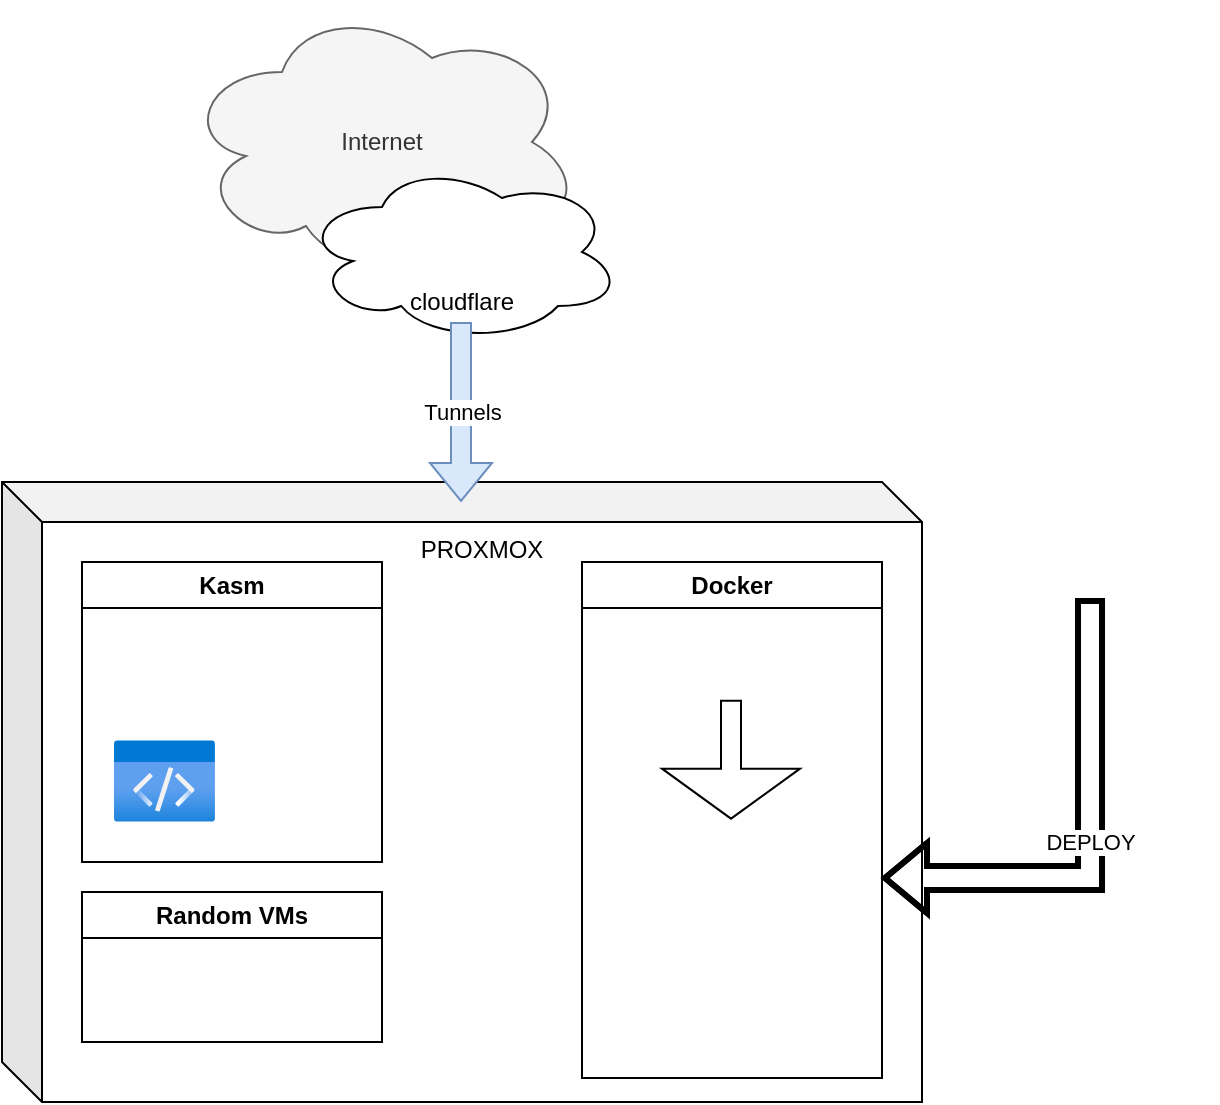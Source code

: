 <mxfile version="20.7.4" type="github">
  <diagram id="JLR_Yey9GiF7x5AprpwH" name="Sida-1">
    <mxGraphModel dx="954" dy="1617" grid="1" gridSize="10" guides="1" tooltips="1" connect="1" arrows="1" fold="1" page="1" pageScale="1" pageWidth="827" pageHeight="1169" math="0" shadow="0">
      <root>
        <mxCell id="0" />
        <mxCell id="1" parent="0" />
        <mxCell id="jTgAPqtQga1EYfZvtNZl-4" value="PROXMOX" style="shape=cube;whiteSpace=wrap;html=1;boundedLbl=1;backgroundOutline=1;darkOpacity=0.05;darkOpacity2=0.1;verticalAlign=top;" vertex="1" parent="1">
          <mxGeometry x="210" y="230" width="460" height="310" as="geometry" />
        </mxCell>
        <mxCell id="jTgAPqtQga1EYfZvtNZl-1" value="Internet" style="ellipse;shape=cloud;whiteSpace=wrap;html=1;fillColor=#f5f5f5;fontColor=#333333;strokeColor=#666666;" vertex="1" parent="1">
          <mxGeometry x="300" y="-10" width="200" height="140" as="geometry" />
        </mxCell>
        <mxCell id="jTgAPqtQga1EYfZvtNZl-2" value="cloudflare" style="ellipse;shape=cloud;whiteSpace=wrap;html=1;verticalAlign=bottom;spacingBottom=11;" vertex="1" parent="1">
          <mxGeometry x="360" y="70" width="160" height="90" as="geometry" />
        </mxCell>
        <mxCell id="jTgAPqtQga1EYfZvtNZl-3" value="Tunnels" style="shape=flexArrow;endArrow=classic;html=1;rounded=0;fillColor=#dae8fc;strokeColor=#6c8ebf;" edge="1" parent="1">
          <mxGeometry width="50" height="50" relative="1" as="geometry">
            <mxPoint x="439.5" y="150" as="sourcePoint" />
            <mxPoint x="439.5" y="240" as="targetPoint" />
          </mxGeometry>
        </mxCell>
        <mxCell id="jTgAPqtQga1EYfZvtNZl-6" value="Kasm" style="swimlane;whiteSpace=wrap;html=1;" vertex="1" parent="1">
          <mxGeometry x="250" y="270" width="150" height="150" as="geometry" />
        </mxCell>
        <mxCell id="jTgAPqtQga1EYfZvtNZl-7" value="" style="shape=image;html=1;verticalAlign=top;verticalLabelPosition=bottom;labelBackgroundColor=#ffffff;imageAspect=0;aspect=fixed;image=https://cdn1.iconfinder.com/data/icons/operating-system-flat-1/30/ubuntu-128.png" vertex="1" parent="jTgAPqtQga1EYfZvtNZl-6">
          <mxGeometry x="-16" y="-14" width="49" height="49" as="geometry" />
        </mxCell>
        <mxCell id="jTgAPqtQga1EYfZvtNZl-13" value="" style="shape=image;html=1;verticalAlign=top;verticalLabelPosition=bottom;labelBackgroundColor=#ffffff;imageAspect=0;aspect=fixed;image=https://cdn2.iconfinder.com/data/icons/social-media-and-payment/64/-36-128.png" vertex="1" parent="jTgAPqtQga1EYfZvtNZl-6">
          <mxGeometry x="80" y="30" width="55" height="55" as="geometry" />
        </mxCell>
        <mxCell id="jTgAPqtQga1EYfZvtNZl-14" value="" style="aspect=fixed;html=1;points=[];align=center;image;fontSize=12;image=img/lib/azure2/general/Code.svg;" vertex="1" parent="jTgAPqtQga1EYfZvtNZl-6">
          <mxGeometry x="16" y="89" width="50.46" height="41" as="geometry" />
        </mxCell>
        <mxCell id="jTgAPqtQga1EYfZvtNZl-15" value="" style="shape=image;html=1;verticalAlign=top;verticalLabelPosition=bottom;labelBackgroundColor=#ffffff;imageAspect=0;aspect=fixed;image=https://cdn0.iconfinder.com/data/icons/kameleon-free-pack/110/Hacker-128.png" vertex="1" parent="jTgAPqtQga1EYfZvtNZl-6">
          <mxGeometry x="73.5" y="75" width="68" height="68" as="geometry" />
        </mxCell>
        <mxCell id="jTgAPqtQga1EYfZvtNZl-12" value="" style="shape=image;verticalLabelPosition=bottom;labelBackgroundColor=default;verticalAlign=top;aspect=fixed;imageAspect=0;image=https://learnkali.org/wp-content/uploads/2021/06/Logo.png;" vertex="1" parent="1">
          <mxGeometry x="270" y="300" width="50" height="50" as="geometry" />
        </mxCell>
        <mxCell id="jTgAPqtQga1EYfZvtNZl-16" value="Docker" style="swimlane;whiteSpace=wrap;html=1;" vertex="1" parent="1">
          <mxGeometry x="500" y="270" width="150" height="258" as="geometry" />
        </mxCell>
        <mxCell id="jTgAPqtQga1EYfZvtNZl-17" value="" style="shape=image;html=1;verticalAlign=top;verticalLabelPosition=bottom;labelBackgroundColor=#ffffff;imageAspect=0;aspect=fixed;image=https://cdn1.iconfinder.com/data/icons/operating-system-flat-1/30/ubuntu-128.png" vertex="1" parent="jTgAPqtQga1EYfZvtNZl-16">
          <mxGeometry x="-16" y="-14" width="49" height="49" as="geometry" />
        </mxCell>
        <mxCell id="jTgAPqtQga1EYfZvtNZl-25" value="" style="shape=image;html=1;verticalAlign=top;verticalLabelPosition=bottom;labelBackgroundColor=#ffffff;imageAspect=0;aspect=fixed;image=https://cdn0.iconfinder.com/data/icons/social-media-2127/48/social_media_social_media_logo_docker-128.png" vertex="1" parent="jTgAPqtQga1EYfZvtNZl-16">
          <mxGeometry y="110" width="79" height="79" as="geometry" />
        </mxCell>
        <mxCell id="jTgAPqtQga1EYfZvtNZl-22" value="" style="shape=image;verticalLabelPosition=bottom;labelBackgroundColor=default;verticalAlign=top;aspect=fixed;imageAspect=0;image=https://www.blumira.com/wp-content/uploads/2020/09/NGINX-logo-rgb-large.png;" vertex="1" parent="1">
          <mxGeometry x="520" y="300" width="115.41" height="38.84" as="geometry" />
        </mxCell>
        <mxCell id="jTgAPqtQga1EYfZvtNZl-24" value="" style="shape=flexArrow;endArrow=classic;html=1;rounded=0;endWidth=58;endSize=8;" edge="1" parent="1">
          <mxGeometry x="-1" y="390" width="50" height="50" relative="1" as="geometry">
            <mxPoint x="574.5" y="338.84" as="sourcePoint" />
            <mxPoint x="574.5" y="398.84" as="targetPoint" />
            <mxPoint as="offset" />
          </mxGeometry>
        </mxCell>
        <mxCell id="jTgAPqtQga1EYfZvtNZl-26" value="" style="shape=image;html=1;verticalAlign=top;verticalLabelPosition=bottom;labelBackgroundColor=#ffffff;imageAspect=0;aspect=fixed;image=https://cdn0.iconfinder.com/data/icons/social-media-2127/48/social_media_social_media_logo_docker-128.png" vertex="1" parent="1">
          <mxGeometry x="571" y="380" width="79" height="79" as="geometry" />
        </mxCell>
        <mxCell id="jTgAPqtQga1EYfZvtNZl-27" value="" style="shape=image;html=1;verticalAlign=top;verticalLabelPosition=bottom;labelBackgroundColor=#ffffff;imageAspect=0;aspect=fixed;image=https://cdn0.iconfinder.com/data/icons/social-media-2127/48/social_media_social_media_logo_docker-128.png" vertex="1" parent="1">
          <mxGeometry x="499" y="445" width="79" height="79" as="geometry" />
        </mxCell>
        <mxCell id="jTgAPqtQga1EYfZvtNZl-28" value="" style="shape=image;html=1;verticalAlign=top;verticalLabelPosition=bottom;labelBackgroundColor=#ffffff;imageAspect=0;aspect=fixed;image=https://cdn0.iconfinder.com/data/icons/social-media-2127/48/social_media_social_media_logo_docker-128.png" vertex="1" parent="1">
          <mxGeometry x="570" y="445" width="79" height="79" as="geometry" />
        </mxCell>
        <mxCell id="jTgAPqtQga1EYfZvtNZl-31" value="DEPLOY" style="edgeStyle=orthogonalEdgeStyle;rounded=0;orthogonalLoop=1;jettySize=auto;html=1;exitX=0.5;exitY=1;exitDx=0;exitDy=0;entryX=1;entryY=0.608;entryDx=0;entryDy=0;entryPerimeter=0;shape=flexArrow;strokeWidth=3;" edge="1" parent="1" source="jTgAPqtQga1EYfZvtNZl-29" target="jTgAPqtQga1EYfZvtNZl-26">
          <mxGeometry relative="1" as="geometry" />
        </mxCell>
        <mxCell id="jTgAPqtQga1EYfZvtNZl-29" value="" style="shape=image;html=1;verticalAlign=top;verticalLabelPosition=bottom;labelBackgroundColor=#ffffff;imageAspect=0;aspect=fixed;image=https://cdn4.iconfinder.com/data/icons/social-media-and-logos-11/32/Logo_Github-128.png" vertex="1" parent="1">
          <mxGeometry x="690" y="160" width="128" height="128" as="geometry" />
        </mxCell>
        <mxCell id="jTgAPqtQga1EYfZvtNZl-32" value="" style="shape=image;verticalLabelPosition=bottom;labelBackgroundColor=default;verticalAlign=top;aspect=fixed;imageAspect=0;image=https://cdn-icons-png.flaticon.com/512/5969/5969044.png;" vertex="1" parent="1">
          <mxGeometry x="391.5" y="60" width="97" height="97" as="geometry" />
        </mxCell>
        <mxCell id="jTgAPqtQga1EYfZvtNZl-33" value="Random VMs" style="swimlane;whiteSpace=wrap;html=1;" vertex="1" parent="1">
          <mxGeometry x="250" y="435" width="150" height="75" as="geometry" />
        </mxCell>
        <mxCell id="jTgAPqtQga1EYfZvtNZl-38" value="" style="shape=image;html=1;verticalAlign=top;verticalLabelPosition=bottom;labelBackgroundColor=#ffffff;imageAspect=0;aspect=fixed;image=https://cdn1.iconfinder.com/data/icons/KDE_Crystal_Diamond_2.5_Classical_Mod/128x128/filesystems/khelpcenter2.png" vertex="1" parent="jTgAPqtQga1EYfZvtNZl-33">
          <mxGeometry x="-16" y="-12" width="45" height="45" as="geometry" />
        </mxCell>
      </root>
    </mxGraphModel>
  </diagram>
</mxfile>
